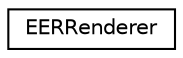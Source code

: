 digraph "Graphical Class Hierarchy"
{
  edge [fontname="Helvetica",fontsize="10",labelfontname="Helvetica",labelfontsize="10"];
  node [fontname="Helvetica",fontsize="10",shape=record];
  rankdir="LR";
  Node0 [label="EERRenderer",height=0.2,width=0.4,color="black", fillcolor="white", style="filled",URL="$classEERRenderer.html"];
}
